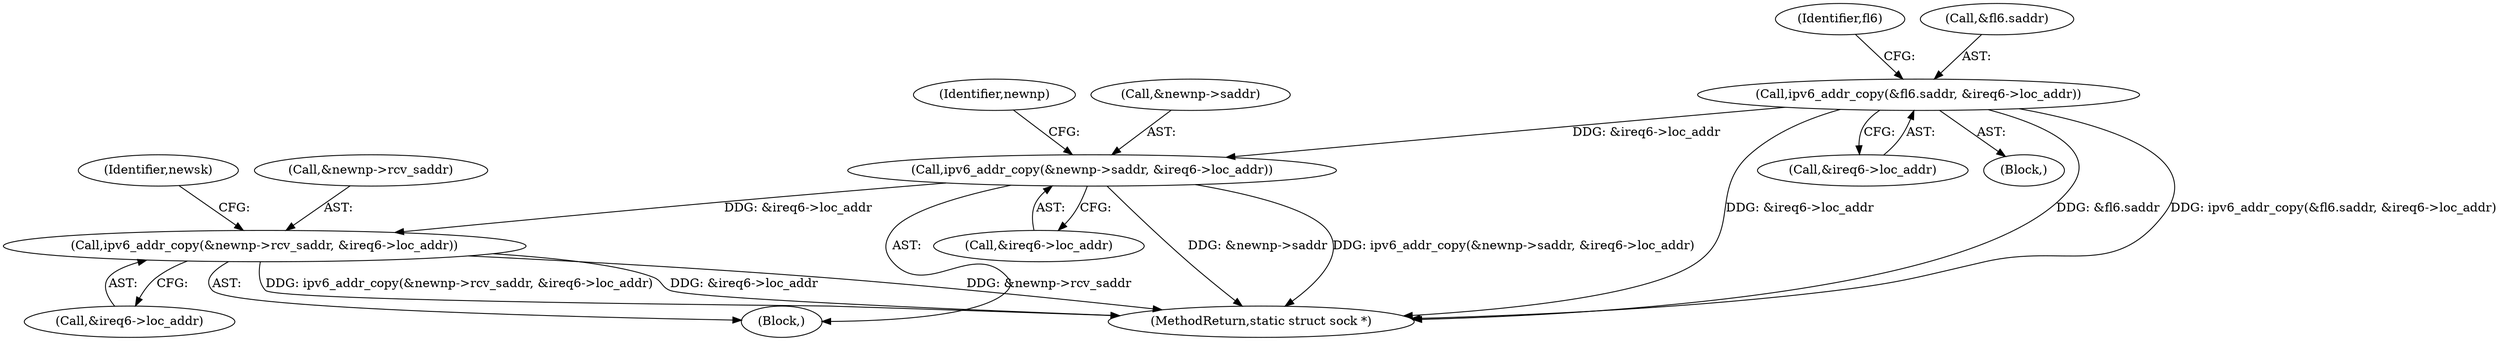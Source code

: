 digraph "0_linux_f6d8bd051c391c1c0458a30b2a7abcd939329259_1@API" {
"1000413" [label="(Call,ipv6_addr_copy(&newnp->rcv_saddr, &ireq6->loc_addr))"];
"1000404" [label="(Call,ipv6_addr_copy(&newnp->saddr, &ireq6->loc_addr))"];
"1000290" [label="(Call,ipv6_addr_copy(&fl6.saddr, &ireq6->loc_addr))"];
"1000409" [label="(Call,&ireq6->loc_addr)"];
"1000301" [label="(Identifier,fl6)"];
"1000416" [label="(Identifier,newnp)"];
"1000424" [label="(Identifier,newsk)"];
"1000295" [label="(Call,&ireq6->loc_addr)"];
"1000405" [label="(Call,&newnp->saddr)"];
"1000290" [label="(Call,ipv6_addr_copy(&fl6.saddr, &ireq6->loc_addr))"];
"1000413" [label="(Call,ipv6_addr_copy(&newnp->rcv_saddr, &ireq6->loc_addr))"];
"1000258" [label="(Block,)"];
"1000418" [label="(Call,&ireq6->loc_addr)"];
"1000113" [label="(Block,)"];
"1000291" [label="(Call,&fl6.saddr)"];
"1000404" [label="(Call,ipv6_addr_copy(&newnp->saddr, &ireq6->loc_addr))"];
"1000414" [label="(Call,&newnp->rcv_saddr)"];
"1000619" [label="(MethodReturn,static struct sock *)"];
"1000413" -> "1000113"  [label="AST: "];
"1000413" -> "1000418"  [label="CFG: "];
"1000414" -> "1000413"  [label="AST: "];
"1000418" -> "1000413"  [label="AST: "];
"1000424" -> "1000413"  [label="CFG: "];
"1000413" -> "1000619"  [label="DDG: &newnp->rcv_saddr"];
"1000413" -> "1000619"  [label="DDG: ipv6_addr_copy(&newnp->rcv_saddr, &ireq6->loc_addr)"];
"1000413" -> "1000619"  [label="DDG: &ireq6->loc_addr"];
"1000404" -> "1000413"  [label="DDG: &ireq6->loc_addr"];
"1000404" -> "1000113"  [label="AST: "];
"1000404" -> "1000409"  [label="CFG: "];
"1000405" -> "1000404"  [label="AST: "];
"1000409" -> "1000404"  [label="AST: "];
"1000416" -> "1000404"  [label="CFG: "];
"1000404" -> "1000619"  [label="DDG: &newnp->saddr"];
"1000404" -> "1000619"  [label="DDG: ipv6_addr_copy(&newnp->saddr, &ireq6->loc_addr)"];
"1000290" -> "1000404"  [label="DDG: &ireq6->loc_addr"];
"1000290" -> "1000258"  [label="AST: "];
"1000290" -> "1000295"  [label="CFG: "];
"1000291" -> "1000290"  [label="AST: "];
"1000295" -> "1000290"  [label="AST: "];
"1000301" -> "1000290"  [label="CFG: "];
"1000290" -> "1000619"  [label="DDG: &fl6.saddr"];
"1000290" -> "1000619"  [label="DDG: ipv6_addr_copy(&fl6.saddr, &ireq6->loc_addr)"];
"1000290" -> "1000619"  [label="DDG: &ireq6->loc_addr"];
}
